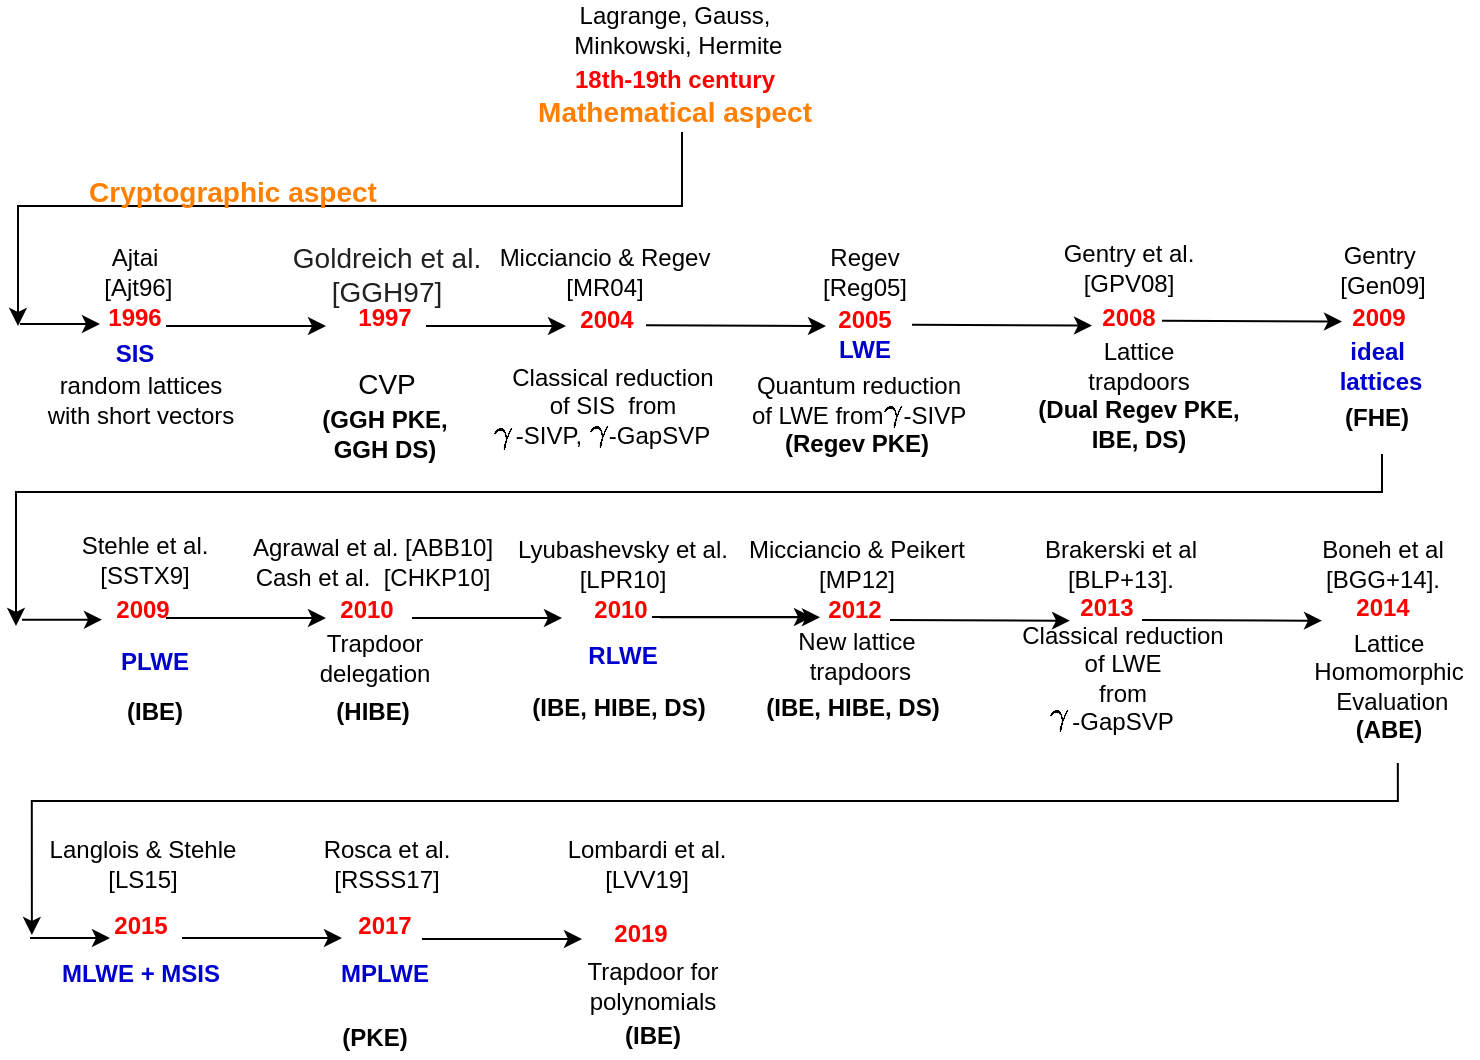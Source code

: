 <mxfile version="17.4.0" type="github">
  <diagram id="51nVPeMaprPgW2fDRWtM" name="Page-1">
    <mxGraphModel dx="786" dy="545" grid="1" gridSize="10" guides="1" tooltips="1" connect="1" arrows="1" fold="1" page="1" pageScale="1" pageWidth="827" pageHeight="1169" math="1" shadow="0">
      <root>
        <mxCell id="0" />
        <mxCell id="1" parent="0" />
        <mxCell id="lE9tWUVvxa7UO95_J6Bx-1" value="" style="endArrow=classic;html=1;rounded=0;" parent="1" edge="1">
          <mxGeometry width="50" height="50" relative="1" as="geometry">
            <mxPoint x="112" y="280" as="sourcePoint" />
            <mxPoint x="192" y="280" as="targetPoint" />
          </mxGeometry>
        </mxCell>
        <mxCell id="lE9tWUVvxa7UO95_J6Bx-2" value="&lt;span style=&quot;color: rgb(32 , 33 , 34) ; font-family: sans-serif ; font-size: 14px&quot;&gt;Goldreich et al.&lt;br&gt;[GGH97]&lt;br&gt;&lt;/span&gt;" style="text;html=1;align=center;verticalAlign=middle;resizable=0;points=[];autosize=1;strokeColor=none;fillColor=none;" parent="1" vertex="1">
          <mxGeometry x="167" y="234" width="110" height="40" as="geometry" />
        </mxCell>
        <mxCell id="lE9tWUVvxa7UO95_J6Bx-3" value="(GGH PKE,&lt;br&gt;GGH DS)" style="text;html=1;align=center;verticalAlign=middle;resizable=0;points=[];autosize=1;strokeColor=none;fillColor=none;fontStyle=1" parent="1" vertex="1">
          <mxGeometry x="181" y="319" width="80" height="30" as="geometry" />
        </mxCell>
        <mxCell id="lE9tWUVvxa7UO95_J6Bx-4" value="" style="endArrow=classic;html=1;rounded=0;" parent="1" edge="1">
          <mxGeometry width="50" height="50" relative="1" as="geometry">
            <mxPoint x="242" y="280" as="sourcePoint" />
            <mxPoint x="312" y="280" as="targetPoint" />
          </mxGeometry>
        </mxCell>
        <mxCell id="lE9tWUVvxa7UO95_J6Bx-5" value="Regev&lt;br&gt;[Reg05]" style="text;html=1;align=center;verticalAlign=middle;resizable=0;points=[];autosize=1;strokeColor=none;fillColor=none;" parent="1" vertex="1">
          <mxGeometry x="431" y="238" width="60" height="30" as="geometry" />
        </mxCell>
        <mxCell id="lE9tWUVvxa7UO95_J6Bx-8" value="LWE" style="text;html=1;align=center;verticalAlign=middle;resizable=0;points=[];autosize=1;strokeColor=none;fillColor=none;fontStyle=1;fontColor=#0000CC;" parent="1" vertex="1">
          <mxGeometry x="441" y="282" width="40" height="20" as="geometry" />
        </mxCell>
        <mxCell id="lE9tWUVvxa7UO95_J6Bx-9" value="Gentry et al.&lt;br&gt;[GPV08]" style="text;html=1;align=center;verticalAlign=middle;resizable=0;points=[];autosize=1;strokeColor=none;fillColor=none;" parent="1" vertex="1">
          <mxGeometry x="553" y="236" width="80" height="30" as="geometry" />
        </mxCell>
        <mxCell id="lE9tWUVvxa7UO95_J6Bx-44" style="edgeStyle=orthogonalEdgeStyle;rounded=0;orthogonalLoop=1;jettySize=auto;html=1;" parent="1" edge="1">
          <mxGeometry relative="1" as="geometry">
            <mxPoint x="37" y="430" as="targetPoint" />
            <mxPoint x="720" y="350" as="sourcePoint" />
            <Array as="points">
              <mxPoint x="720" y="344" />
              <mxPoint x="720" y="363" />
              <mxPoint x="37" y="363" />
            </Array>
          </mxGeometry>
        </mxCell>
        <mxCell id="lE9tWUVvxa7UO95_J6Bx-10" value="Lattice &lt;br&gt;trapdoors" style="text;html=1;align=center;verticalAlign=middle;resizable=0;points=[];autosize=1;strokeColor=none;fillColor=none;" parent="1" vertex="1">
          <mxGeometry x="563" y="285" width="70" height="30" as="geometry" />
        </mxCell>
        <mxCell id="lE9tWUVvxa7UO95_J6Bx-11" value="Micciancio &amp;amp; Peikert&lt;br&gt;[MP12]" style="text;html=1;align=center;verticalAlign=middle;resizable=0;points=[];autosize=1;strokeColor=none;fillColor=none;" parent="1" vertex="1">
          <mxGeometry x="397" y="384" width="120" height="30" as="geometry" />
        </mxCell>
        <mxCell id="lE9tWUVvxa7UO95_J6Bx-12" value="New lattice&lt;br&gt;&amp;nbsp;trapdoors" style="text;html=1;align=center;verticalAlign=middle;resizable=0;points=[];autosize=1;strokeColor=none;fillColor=none;" parent="1" vertex="1">
          <mxGeometry x="422" y="430" width="70" height="30" as="geometry" />
        </mxCell>
        <mxCell id="lE9tWUVvxa7UO95_J6Bx-13" value="" style="endArrow=classic;html=1;rounded=0;" parent="1" edge="1">
          <mxGeometry width="50" height="50" relative="1" as="geometry">
            <mxPoint x="235" y="426" as="sourcePoint" />
            <mxPoint x="310" y="426" as="targetPoint" />
          </mxGeometry>
        </mxCell>
        <mxCell id="lE9tWUVvxa7UO95_J6Bx-15" value="(Dual Regev PKE, &lt;br&gt;IBE, DS)" style="text;html=1;align=center;verticalAlign=middle;resizable=0;points=[];autosize=1;strokeColor=none;fillColor=none;fontStyle=1" parent="1" vertex="1">
          <mxGeometry x="538" y="314" width="120" height="30" as="geometry" />
        </mxCell>
        <mxCell id="lE9tWUVvxa7UO95_J6Bx-16" value="Micciancio &amp;amp; Regev&lt;br&gt;[MR04]" style="text;html=1;align=center;verticalAlign=middle;resizable=0;points=[];autosize=1;strokeColor=none;fillColor=none;" parent="1" vertex="1">
          <mxGeometry x="271" y="238" width="120" height="30" as="geometry" />
        </mxCell>
        <mxCell id="lE9tWUVvxa7UO95_J6Bx-17" value="Classical&amp;nbsp;reduction &lt;br&gt;of SIS &amp;nbsp;from&lt;br&gt;-SIVP, &amp;nbsp; &amp;nbsp;-GapSVP" style="text;html=1;align=center;verticalAlign=middle;resizable=0;points=[];autosize=1;strokeColor=none;fillColor=none;" parent="1" vertex="1">
          <mxGeometry x="275" y="295" width="120" height="50" as="geometry" />
        </mxCell>
        <mxCell id="lE9tWUVvxa7UO95_J6Bx-18" value="Agrawal et al. [ABB10]" style="text;html=1;align=center;verticalAlign=middle;resizable=0;points=[];autosize=1;strokeColor=none;fillColor=none;" parent="1" vertex="1">
          <mxGeometry x="145" y="381" width="140" height="20" as="geometry" />
        </mxCell>
        <mxCell id="lE9tWUVvxa7UO95_J6Bx-19" value="Trapdoor &lt;br&gt;delegation" style="text;html=1;align=center;verticalAlign=middle;resizable=0;points=[];autosize=1;strokeColor=none;fillColor=none;" parent="1" vertex="1">
          <mxGeometry x="181" y="431" width="70" height="30" as="geometry" />
        </mxCell>
        <mxCell id="lE9tWUVvxa7UO95_J6Bx-20" value="Cash et al. &amp;nbsp;[CHKP10]" style="text;html=1;align=center;verticalAlign=middle;resizable=0;points=[];autosize=1;strokeColor=none;fillColor=none;" parent="1" vertex="1">
          <mxGeometry x="150" y="396" width="130" height="20" as="geometry" />
        </mxCell>
        <mxCell id="lE9tWUVvxa7UO95_J6Bx-22" value="Gentry&amp;nbsp;&lt;br&gt;[Gen09]" style="text;html=1;align=center;verticalAlign=middle;resizable=0;points=[];autosize=1;strokeColor=none;fillColor=none;" parent="1" vertex="1">
          <mxGeometry x="690" y="237" width="60" height="30" as="geometry" />
        </mxCell>
        <mxCell id="lE9tWUVvxa7UO95_J6Bx-23" value="(FHE)" style="text;html=1;align=center;verticalAlign=middle;resizable=0;points=[];autosize=1;strokeColor=none;fillColor=none;fontStyle=1" parent="1" vertex="1">
          <mxGeometry x="692" y="316" width="50" height="20" as="geometry" />
        </mxCell>
        <mxCell id="lE9tWUVvxa7UO95_J6Bx-25" value="" style="endArrow=classic;html=1;rounded=0;" parent="1" edge="1">
          <mxGeometry width="50" height="50" relative="1" as="geometry">
            <mxPoint x="352" y="279.66" as="sourcePoint" />
            <mxPoint x="442" y="280" as="targetPoint" />
          </mxGeometry>
        </mxCell>
        <mxCell id="lE9tWUVvxa7UO95_J6Bx-26" value="1997" style="text;html=1;align=center;verticalAlign=middle;resizable=0;points=[];autosize=1;strokeColor=none;fillColor=none;fontStyle=1;fontColor=#FF0000;" parent="1" vertex="1">
          <mxGeometry x="201" y="266" width="40" height="20" as="geometry" />
        </mxCell>
        <mxCell id="lE9tWUVvxa7UO95_J6Bx-27" value="2005" style="text;html=1;align=center;verticalAlign=middle;resizable=0;points=[];autosize=1;strokeColor=none;fillColor=none;fontStyle=1;fontColor=#FF0000;" parent="1" vertex="1">
          <mxGeometry x="441" y="267" width="40" height="20" as="geometry" />
        </mxCell>
        <mxCell id="lE9tWUVvxa7UO95_J6Bx-28" value="2004" style="text;html=1;align=center;verticalAlign=middle;resizable=0;points=[];autosize=1;strokeColor=none;fillColor=none;fontStyle=1;fontColor=#FF0000;" parent="1" vertex="1">
          <mxGeometry x="312" y="267" width="40" height="20" as="geometry" />
        </mxCell>
        <mxCell id="lE9tWUVvxa7UO95_J6Bx-30" value="2008" style="text;html=1;align=center;verticalAlign=middle;resizable=0;points=[];autosize=1;strokeColor=none;fillColor=none;fontStyle=1;fontColor=#FF0000;" parent="1" vertex="1">
          <mxGeometry x="573" y="266" width="40" height="20" as="geometry" />
        </mxCell>
        <mxCell id="lE9tWUVvxa7UO95_J6Bx-31" value="2010" style="text;html=1;align=center;verticalAlign=middle;resizable=0;points=[];autosize=1;strokeColor=none;fillColor=none;fontStyle=1;fontColor=#FF0000;" parent="1" vertex="1">
          <mxGeometry x="192" y="412" width="40" height="20" as="geometry" />
        </mxCell>
        <mxCell id="lE9tWUVvxa7UO95_J6Bx-32" value="(HIBE)" style="text;html=1;align=center;verticalAlign=middle;resizable=0;points=[];autosize=1;strokeColor=none;fillColor=none;fontStyle=1" parent="1" vertex="1">
          <mxGeometry x="190" y="463" width="50" height="20" as="geometry" />
        </mxCell>
        <mxCell id="lE9tWUVvxa7UO95_J6Bx-33" value="2012" style="text;html=1;align=center;verticalAlign=middle;resizable=0;points=[];autosize=1;strokeColor=none;fillColor=none;fontStyle=1;fontColor=#FF0000;" parent="1" vertex="1">
          <mxGeometry x="436" y="412" width="40" height="20" as="geometry" />
        </mxCell>
        <mxCell id="lE9tWUVvxa7UO95_J6Bx-34" value="" style="endArrow=classic;html=1;rounded=0;" parent="1" edge="1">
          <mxGeometry width="50" height="50" relative="1" as="geometry">
            <mxPoint x="359" y="425.66" as="sourcePoint" />
            <mxPoint x="439" y="425.66" as="targetPoint" />
            <Array as="points">
              <mxPoint x="429" y="425.66" />
            </Array>
          </mxGeometry>
        </mxCell>
        <mxCell id="lE9tWUVvxa7UO95_J6Bx-35" value="2014" style="text;html=1;align=center;verticalAlign=middle;resizable=0;points=[];autosize=1;strokeColor=none;fillColor=none;fontStyle=1;fontColor=#FF0000;" parent="1" vertex="1">
          <mxGeometry x="700" y="411" width="40" height="20" as="geometry" />
        </mxCell>
        <mxCell id="lE9tWUVvxa7UO95_J6Bx-36" value="Boneh et al &lt;br&gt;[BGG+14]." style="text;html=1;align=center;verticalAlign=middle;resizable=0;points=[];autosize=1;strokeColor=none;fillColor=none;" parent="1" vertex="1">
          <mxGeometry x="680" y="384" width="80" height="30" as="geometry" />
        </mxCell>
        <mxCell id="lE9tWUVvxa7UO95_J6Bx-37" value="Lattice &lt;br&gt;Homomorphic&lt;br&gt;&amp;nbsp;Evaluation" style="text;html=1;align=center;verticalAlign=middle;resizable=0;points=[];autosize=1;strokeColor=none;fillColor=none;" parent="1" vertex="1">
          <mxGeometry x="678" y="428" width="90" height="50" as="geometry" />
        </mxCell>
        <mxCell id="lE9tWUVvxa7UO95_J6Bx-39" value="2009" style="text;html=1;align=center;verticalAlign=middle;resizable=0;points=[];autosize=1;strokeColor=none;fillColor=none;fontStyle=1;fontColor=#FF0000;" parent="1" vertex="1">
          <mxGeometry x="698" y="266" width="40" height="20" as="geometry" />
        </mxCell>
        <mxCell id="lE9tWUVvxa7UO95_J6Bx-46" value="" style="endArrow=classic;html=1;rounded=0;" parent="1" edge="1">
          <mxGeometry width="50" height="50" relative="1" as="geometry">
            <mxPoint x="112" y="426" as="sourcePoint" />
            <mxPoint x="192" y="426" as="targetPoint" />
          </mxGeometry>
        </mxCell>
        <mxCell id="lE9tWUVvxa7UO95_J6Bx-48" value="2019" style="text;html=1;align=center;verticalAlign=middle;resizable=0;points=[];autosize=1;strokeColor=none;fillColor=none;fontColor=#FF0000;fontStyle=1" parent="1" vertex="1">
          <mxGeometry x="329" y="574" width="40" height="20" as="geometry" />
        </mxCell>
        <mxCell id="lE9tWUVvxa7UO95_J6Bx-49" value="Trapdoor for &lt;br&gt;polynomials" style="text;html=1;align=center;verticalAlign=middle;resizable=0;points=[];autosize=1;strokeColor=none;fillColor=none;" parent="1" vertex="1">
          <mxGeometry x="315" y="595" width="80" height="30" as="geometry" />
        </mxCell>
        <mxCell id="lE9tWUVvxa7UO95_J6Bx-50" value="(IBE)" style="text;html=1;align=center;verticalAlign=middle;resizable=0;points=[];autosize=1;strokeColor=none;fillColor=none;fontStyle=1" parent="1" vertex="1">
          <mxGeometry x="335" y="625" width="40" height="20" as="geometry" />
        </mxCell>
        <mxCell id="lE9tWUVvxa7UO95_J6Bx-51" value="2017" style="text;html=1;align=center;verticalAlign=middle;resizable=0;points=[];autosize=1;strokeColor=none;fillColor=none;fontColor=#FF0000;fontStyle=1" parent="1" vertex="1">
          <mxGeometry x="201" y="570" width="40" height="20" as="geometry" />
        </mxCell>
        <mxCell id="lE9tWUVvxa7UO95_J6Bx-52" value="MPLWE" style="text;html=1;align=center;verticalAlign=middle;resizable=0;points=[];autosize=1;strokeColor=none;fillColor=none;fontStyle=1;fontColor=#0000CC;" parent="1" vertex="1">
          <mxGeometry x="191" y="594" width="60" height="20" as="geometry" />
        </mxCell>
        <mxCell id="lE9tWUVvxa7UO95_J6Bx-58" value="Rosca et al.&lt;br&gt;[RSSS17]" style="text;html=1;align=center;verticalAlign=middle;resizable=0;points=[];autosize=1;strokeColor=none;fillColor=none;fontColor=#000000;" parent="1" vertex="1">
          <mxGeometry x="182" y="534" width="80" height="30" as="geometry" />
        </mxCell>
        <mxCell id="lE9tWUVvxa7UO95_J6Bx-61" value="ideal&amp;nbsp;&lt;br&gt;lattices" style="text;html=1;align=center;verticalAlign=middle;resizable=0;points=[];autosize=1;strokeColor=none;fillColor=none;fontColor=#0000CC;fontStyle=1" parent="1" vertex="1">
          <mxGeometry x="689" y="285" width="60" height="30" as="geometry" />
        </mxCell>
        <mxCell id="lE9tWUVvxa7UO95_J6Bx-62" value="(Regev PKE)" style="text;html=1;align=center;verticalAlign=middle;resizable=0;points=[];autosize=1;strokeColor=none;fillColor=none;fontStyle=1" parent="1" vertex="1">
          <mxGeometry x="412" y="329" width="90" height="20" as="geometry" />
        </mxCell>
        <mxCell id="lE9tWUVvxa7UO95_J6Bx-63" value="(IBE, HIBE, DS)" style="text;html=1;align=center;verticalAlign=middle;resizable=0;points=[];autosize=1;strokeColor=none;fillColor=none;fontStyle=1" parent="1" vertex="1">
          <mxGeometry x="405" y="461" width="100" height="20" as="geometry" />
        </mxCell>
        <mxCell id="lE9tWUVvxa7UO95_J6Bx-64" value="(ABE)" style="text;html=1;align=center;verticalAlign=middle;resizable=0;points=[];autosize=1;strokeColor=none;fillColor=none;fontColor=#000000;fontStyle=1" parent="1" vertex="1">
          <mxGeometry x="698" y="472" width="50" height="20" as="geometry" />
        </mxCell>
        <mxCell id="lE9tWUVvxa7UO95_J6Bx-67" value="(PKE)" style="text;html=1;align=center;verticalAlign=middle;resizable=0;points=[];autosize=1;strokeColor=none;fillColor=none;fontColor=#000000;fontStyle=1" parent="1" vertex="1">
          <mxGeometry x="191" y="626" width="50" height="20" as="geometry" />
        </mxCell>
        <mxCell id="lE9tWUVvxa7UO95_J6Bx-68" value="Lombardi et al.&lt;br&gt;[LVV19]" style="text;html=1;align=center;verticalAlign=middle;resizable=0;points=[];autosize=1;strokeColor=none;fillColor=none;fontColor=#000000;" parent="1" vertex="1">
          <mxGeometry x="307" y="534" width="90" height="30" as="geometry" />
        </mxCell>
        <mxCell id="lE9tWUVvxa7UO95_J6Bx-69" value="Ajtai&lt;br&gt;&amp;nbsp;[Ajt96]" style="text;html=1;align=center;verticalAlign=middle;resizable=0;points=[];autosize=1;strokeColor=none;fillColor=none;" parent="1" vertex="1">
          <mxGeometry x="71" y="238" width="50" height="30" as="geometry" />
        </mxCell>
        <mxCell id="lE9tWUVvxa7UO95_J6Bx-70" value="SIS" style="text;html=1;align=center;verticalAlign=middle;resizable=0;points=[];autosize=1;strokeColor=none;fillColor=none;fontStyle=1;fontColor=#0000CC;" parent="1" vertex="1">
          <mxGeometry x="81" y="284" width="30" height="20" as="geometry" />
        </mxCell>
        <mxCell id="lE9tWUVvxa7UO95_J6Bx-71" value="1996" style="text;html=1;align=center;verticalAlign=middle;resizable=0;points=[];autosize=1;strokeColor=none;fillColor=none;fontStyle=1;fontColor=#FF0000;" parent="1" vertex="1">
          <mxGeometry x="76" y="266" width="40" height="20" as="geometry" />
        </mxCell>
        <mxCell id="lE9tWUVvxa7UO95_J6Bx-76" value="Lagrange,&amp;nbsp;Gauss,&lt;br&gt;&amp;nbsp;Minkowski, Hermite" style="text;html=1;align=center;verticalAlign=middle;resizable=0;points=[];autosize=1;strokeColor=none;fillColor=none;" parent="1" vertex="1">
          <mxGeometry x="306" y="117" width="120" height="30" as="geometry" />
        </mxCell>
        <mxCell id="lE9tWUVvxa7UO95_J6Bx-77" value="Mathematical aspect" style="text;html=1;align=center;verticalAlign=middle;resizable=0;points=[];autosize=1;strokeColor=none;fillColor=none;fontStyle=1;fontColor=#FF8000;fontSize=14;" parent="1" vertex="1">
          <mxGeometry x="291" y="163" width="150" height="20" as="geometry" />
        </mxCell>
        <mxCell id="lE9tWUVvxa7UO95_J6Bx-78" value="18th-19th century" style="text;html=1;align=center;verticalAlign=middle;resizable=0;points=[];autosize=1;strokeColor=none;fillColor=none;fontStyle=1;fontColor=#FF0000;" parent="1" vertex="1">
          <mxGeometry x="306" y="147" width="120" height="20" as="geometry" />
        </mxCell>
        <mxCell id="lE9tWUVvxa7UO95_J6Bx-79" style="edgeStyle=orthogonalEdgeStyle;rounded=0;orthogonalLoop=1;jettySize=auto;html=1;" parent="1" source="lE9tWUVvxa7UO95_J6Bx-77" edge="1">
          <mxGeometry relative="1" as="geometry">
            <mxPoint x="38" y="280" as="targetPoint" />
            <mxPoint x="370" y="190" as="sourcePoint" />
            <Array as="points">
              <mxPoint x="370" y="220" />
              <mxPoint x="38" y="220" />
            </Array>
          </mxGeometry>
        </mxCell>
        <mxCell id="lE9tWUVvxa7UO95_J6Bx-85" value="" style="endArrow=classic;html=1;rounded=0;entryX=0.175;entryY=0.7;entryDx=0;entryDy=0;entryPerimeter=0;" parent="1" edge="1">
          <mxGeometry width="50" height="50" relative="1" as="geometry">
            <mxPoint x="40" y="426.82" as="sourcePoint" />
            <mxPoint x="80" y="426.82" as="targetPoint" />
          </mxGeometry>
        </mxCell>
        <mxCell id="lE9tWUVvxa7UO95_J6Bx-86" value="" style="endArrow=classic;html=1;rounded=0;entryX=0.175;entryY=0.7;entryDx=0;entryDy=0;entryPerimeter=0;" parent="1" edge="1">
          <mxGeometry width="50" height="50" relative="1" as="geometry">
            <mxPoint x="39" y="279" as="sourcePoint" />
            <mxPoint x="79" y="279" as="targetPoint" />
          </mxGeometry>
        </mxCell>
        <mxCell id="lE9tWUVvxa7UO95_J6Bx-88" value="Cryptographic aspect" style="text;html=1;align=center;verticalAlign=middle;resizable=0;points=[];autosize=1;strokeColor=none;fillColor=none;fontStyle=1;fontSize=14;fontColor=#FF8000;" parent="1" vertex="1">
          <mxGeometry x="65" y="203" width="160" height="20" as="geometry" />
        </mxCell>
        <mxCell id="lE9tWUVvxa7UO95_J6Bx-92" value="CVP" style="text;html=1;align=center;verticalAlign=middle;resizable=0;points=[];autosize=1;strokeColor=none;fillColor=none;fontSize=14;fontColor=#000000;" parent="1" vertex="1">
          <mxGeometry x="202" y="299" width="40" height="20" as="geometry" />
        </mxCell>
        <mxCell id="lE9tWUVvxa7UO95_J6Bx-95" value="$$\gamma$$&lt;br&gt;" style="text;html=1;align=center;verticalAlign=middle;resizable=0;points=[];autosize=1;strokeColor=none;fillColor=none;fontSize=14;fontColor=#000000;" parent="1" vertex="1">
          <mxGeometry x="230" y="332" width="100" height="20" as="geometry" />
        </mxCell>
        <mxCell id="lE9tWUVvxa7UO95_J6Bx-98" value="$$\gamma$$&lt;br&gt;" style="text;html=1;align=center;verticalAlign=middle;resizable=0;points=[];autosize=1;strokeColor=none;fillColor=none;fontSize=14;fontColor=#000000;" parent="1" vertex="1">
          <mxGeometry x="278" y="331" width="100" height="20" as="geometry" />
        </mxCell>
        <mxCell id="lE9tWUVvxa7UO95_J6Bx-101" value="Quantum reduction &lt;br&gt;of LWE from &amp;nbsp;&amp;nbsp;-SIVP" style="text;html=1;align=center;verticalAlign=middle;resizable=0;points=[];autosize=1;strokeColor=none;fillColor=none;" parent="1" vertex="1">
          <mxGeometry x="398" y="302" width="120" height="30" as="geometry" />
        </mxCell>
        <mxCell id="lE9tWUVvxa7UO95_J6Bx-102" value="2013" style="text;html=1;align=center;verticalAlign=middle;resizable=0;points=[];autosize=1;strokeColor=none;fillColor=none;fontStyle=1;fontColor=#FF0000;" parent="1" vertex="1">
          <mxGeometry x="562" y="411" width="40" height="20" as="geometry" />
        </mxCell>
        <mxCell id="lE9tWUVvxa7UO95_J6Bx-103" value="Brakerski et al &lt;br&gt;[BLP+13]." style="text;html=1;align=center;verticalAlign=middle;resizable=0;points=[];autosize=1;strokeColor=none;fillColor=none;" parent="1" vertex="1">
          <mxGeometry x="544" y="384" width="90" height="30" as="geometry" />
        </mxCell>
        <mxCell id="lE9tWUVvxa7UO95_J6Bx-104" value="Classical reduction&lt;br&gt;of LWE&lt;br&gt;from&lt;br&gt;-GapSVP" style="text;html=1;align=center;verticalAlign=middle;resizable=0;points=[];autosize=1;strokeColor=none;fillColor=none;" parent="1" vertex="1">
          <mxGeometry x="530" y="426" width="120" height="60" as="geometry" />
        </mxCell>
        <mxCell id="lE9tWUVvxa7UO95_J6Bx-106" value="$$\gamma$$&lt;br&gt;" style="text;html=1;align=center;verticalAlign=middle;resizable=0;points=[];autosize=1;strokeColor=none;fillColor=none;fontSize=14;fontColor=#000000;" parent="1" vertex="1">
          <mxGeometry x="425" y="321" width="100" height="20" as="geometry" />
        </mxCell>
        <mxCell id="lE9tWUVvxa7UO95_J6Bx-108" value="" style="endArrow=classic;html=1;rounded=0;entryX=0.175;entryY=0.7;entryDx=0;entryDy=0;entryPerimeter=0;" parent="1" edge="1">
          <mxGeometry width="50" height="50" relative="1" as="geometry">
            <mxPoint x="44" y="586" as="sourcePoint" />
            <mxPoint x="84" y="586" as="targetPoint" />
          </mxGeometry>
        </mxCell>
        <mxCell id="lE9tWUVvxa7UO95_J6Bx-110" value="$$\gamma$$&lt;br&gt;" style="text;html=1;align=center;verticalAlign=middle;resizable=0;points=[];autosize=1;strokeColor=none;fillColor=none;fontSize=14;fontColor=#000000;" parent="1" vertex="1">
          <mxGeometry x="508" y="473" width="100" height="20" as="geometry" />
        </mxCell>
        <mxCell id="lE9tWUVvxa7UO95_J6Bx-111" value="" style="endArrow=classic;html=1;rounded=0;" parent="1" edge="1">
          <mxGeometry width="50" height="50" relative="1" as="geometry">
            <mxPoint x="355" y="425.5" as="sourcePoint" />
            <mxPoint x="435" y="425.5" as="targetPoint" />
            <Array as="points">
              <mxPoint x="425" y="425.5" />
            </Array>
          </mxGeometry>
        </mxCell>
        <mxCell id="lE9tWUVvxa7UO95_J6Bx-112" value="Lyubashevsky et al.&lt;br&gt;[LPR10]" style="text;html=1;align=center;verticalAlign=middle;resizable=0;points=[];autosize=1;strokeColor=none;fillColor=none;" parent="1" vertex="1">
          <mxGeometry x="280" y="384" width="120" height="30" as="geometry" />
        </mxCell>
        <mxCell id="lE9tWUVvxa7UO95_J6Bx-113" value="RLWE" style="text;html=1;align=center;verticalAlign=middle;resizable=0;points=[];autosize=1;strokeColor=none;fillColor=none;fontStyle=1;fontColor=#0000CC;" parent="1" vertex="1">
          <mxGeometry x="315" y="435" width="50" height="20" as="geometry" />
        </mxCell>
        <mxCell id="lE9tWUVvxa7UO95_J6Bx-114" value="2010" style="text;html=1;align=center;verticalAlign=middle;resizable=0;points=[];autosize=1;strokeColor=none;fillColor=none;fontStyle=1;fontColor=#FF0000;" parent="1" vertex="1">
          <mxGeometry x="319" y="412" width="40" height="20" as="geometry" />
        </mxCell>
        <mxCell id="lE9tWUVvxa7UO95_J6Bx-115" value="(IBE, HIBE, DS)" style="text;html=1;align=center;verticalAlign=middle;resizable=0;points=[];autosize=1;strokeColor=none;fillColor=none;fontStyle=1" parent="1" vertex="1">
          <mxGeometry x="288" y="461" width="100" height="20" as="geometry" />
        </mxCell>
        <mxCell id="lE9tWUVvxa7UO95_J6Bx-116" value="" style="endArrow=classic;html=1;rounded=0;" parent="1" edge="1">
          <mxGeometry width="50" height="50" relative="1" as="geometry">
            <mxPoint x="120" y="586" as="sourcePoint" />
            <mxPoint x="200" y="586" as="targetPoint" />
            <Array as="points">
              <mxPoint x="190" y="586" />
            </Array>
          </mxGeometry>
        </mxCell>
        <mxCell id="lE9tWUVvxa7UO95_J6Bx-117" value="2009" style="text;html=1;align=center;verticalAlign=middle;resizable=0;points=[];autosize=1;strokeColor=none;fillColor=none;fontColor=#FF0000;fontStyle=1" parent="1" vertex="1">
          <mxGeometry x="80" y="412" width="40" height="20" as="geometry" />
        </mxCell>
        <mxCell id="lE9tWUVvxa7UO95_J6Bx-118" value="PLWE" style="text;html=1;align=center;verticalAlign=middle;resizable=0;points=[];autosize=1;strokeColor=none;fillColor=none;fontStyle=1;fontColor=#0000CC;" parent="1" vertex="1">
          <mxGeometry x="81" y="438" width="50" height="20" as="geometry" />
        </mxCell>
        <mxCell id="lE9tWUVvxa7UO95_J6Bx-119" value="(IBE)" style="text;html=1;align=center;verticalAlign=middle;resizable=0;points=[];autosize=1;strokeColor=none;fillColor=none;fontStyle=1" parent="1" vertex="1">
          <mxGeometry x="86" y="463" width="40" height="20" as="geometry" />
        </mxCell>
        <mxCell id="lE9tWUVvxa7UO95_J6Bx-120" value="Stehle et al.&lt;br&gt;[SSTX9]" style="text;html=1;align=center;verticalAlign=middle;resizable=0;points=[];autosize=1;strokeColor=none;fillColor=none;fontColor=#000000;" parent="1" vertex="1">
          <mxGeometry x="61" y="382" width="80" height="30" as="geometry" />
        </mxCell>
        <mxCell id="fDqLfUqXNIqrvAbr0P-5-1" value="random lattices &lt;br&gt;with short vectors" style="text;html=1;align=center;verticalAlign=middle;resizable=0;points=[];autosize=1;strokeColor=none;fillColor=none;" parent="1" vertex="1">
          <mxGeometry x="44" y="302" width="110" height="30" as="geometry" />
        </mxCell>
        <mxCell id="fDqLfUqXNIqrvAbr0P-5-2" value="" style="endArrow=classic;html=1;rounded=0;" parent="1" edge="1">
          <mxGeometry width="50" height="50" relative="1" as="geometry">
            <mxPoint x="240" y="586.5" as="sourcePoint" />
            <mxPoint x="320" y="586.5" as="targetPoint" />
            <Array as="points">
              <mxPoint x="310" y="586.5" />
            </Array>
          </mxGeometry>
        </mxCell>
        <mxCell id="fDqLfUqXNIqrvAbr0P-5-3" value="" style="endArrow=classic;html=1;rounded=0;" parent="1" edge="1">
          <mxGeometry width="50" height="50" relative="1" as="geometry">
            <mxPoint x="485" y="279.41" as="sourcePoint" />
            <mxPoint x="575" y="279.75" as="targetPoint" />
          </mxGeometry>
        </mxCell>
        <mxCell id="fDqLfUqXNIqrvAbr0P-5-4" value="" style="endArrow=classic;html=1;rounded=0;" parent="1" edge="1">
          <mxGeometry width="50" height="50" relative="1" as="geometry">
            <mxPoint x="610" y="277.41" as="sourcePoint" />
            <mxPoint x="700" y="277.75" as="targetPoint" />
          </mxGeometry>
        </mxCell>
        <mxCell id="fDqLfUqXNIqrvAbr0P-5-6" style="edgeStyle=orthogonalEdgeStyle;rounded=0;orthogonalLoop=1;jettySize=auto;html=1;" parent="1" edge="1">
          <mxGeometry relative="1" as="geometry">
            <mxPoint x="44.94" y="584.5" as="targetPoint" />
            <mxPoint x="727.94" y="504.5" as="sourcePoint" />
            <Array as="points">
              <mxPoint x="727.94" y="498.5" />
              <mxPoint x="727.94" y="517.5" />
              <mxPoint x="44.94" y="517.5" />
            </Array>
          </mxGeometry>
        </mxCell>
        <mxCell id="fDqLfUqXNIqrvAbr0P-5-7" value="" style="endArrow=classic;html=1;rounded=0;" parent="1" edge="1">
          <mxGeometry width="50" height="50" relative="1" as="geometry">
            <mxPoint x="474" y="427.0" as="sourcePoint" />
            <mxPoint x="564" y="427.34" as="targetPoint" />
          </mxGeometry>
        </mxCell>
        <mxCell id="fDqLfUqXNIqrvAbr0P-5-8" value="" style="endArrow=classic;html=1;rounded=0;" parent="1" edge="1">
          <mxGeometry width="50" height="50" relative="1" as="geometry">
            <mxPoint x="600" y="427.0" as="sourcePoint" />
            <mxPoint x="690" y="427.34" as="targetPoint" />
          </mxGeometry>
        </mxCell>
        <mxCell id="2bSEBsdkKDcWPiNqAsUI-1" value="2015" style="text;html=1;align=center;verticalAlign=middle;resizable=0;points=[];autosize=1;strokeColor=none;fillColor=none;fontColor=#FF0000;fontStyle=1" vertex="1" parent="1">
          <mxGeometry x="79" y="570" width="40" height="20" as="geometry" />
        </mxCell>
        <mxCell id="2bSEBsdkKDcWPiNqAsUI-2" value="MLWE + MSIS" style="text;html=1;align=center;verticalAlign=middle;resizable=0;points=[];autosize=1;strokeColor=none;fillColor=none;fontStyle=1;fontColor=#0000CC;" vertex="1" parent="1">
          <mxGeometry x="54" y="594" width="90" height="20" as="geometry" />
        </mxCell>
        <mxCell id="2bSEBsdkKDcWPiNqAsUI-3" value="Langlois &amp;amp; Stehle&lt;br&gt;[LS15]" style="text;html=1;align=center;verticalAlign=middle;resizable=0;points=[];autosize=1;strokeColor=none;fillColor=none;fontColor=#000000;" vertex="1" parent="1">
          <mxGeometry x="45" y="534" width="110" height="30" as="geometry" />
        </mxCell>
      </root>
    </mxGraphModel>
  </diagram>
</mxfile>
